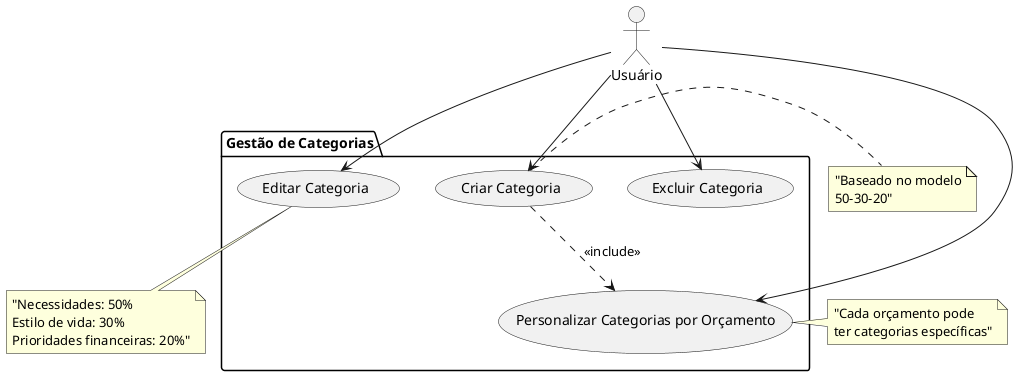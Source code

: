 @startuml
' Casos de Uso - Gestão de Categorias

actor "Usuário" as User

package "Gestão de Categorias" {
  usecase "Criar Categoria" as UC21
  usecase "Editar Categoria" as UC22
  usecase "Excluir Categoria" as UC23
  usecase "Personalizar Categorias por Orçamento" as UC24
}

' === RELACIONAMENTOS ===
User --> UC21
User --> UC22
User --> UC23
User --> UC24

' === RELACIONAMENTOS ENTRE CASOS DE USO ===
UC21 ..> UC24 : <<include>>

note right of UC21 : "Baseado no modelo\n50-30-20"
note right of UC24 : "Cada orçamento pode\nter categorias específicas"
note bottom of UC22 : "Necessidades: 50%\nEstilo de vida: 30%\nPrioridades financeiras: 20%"

@enduml

